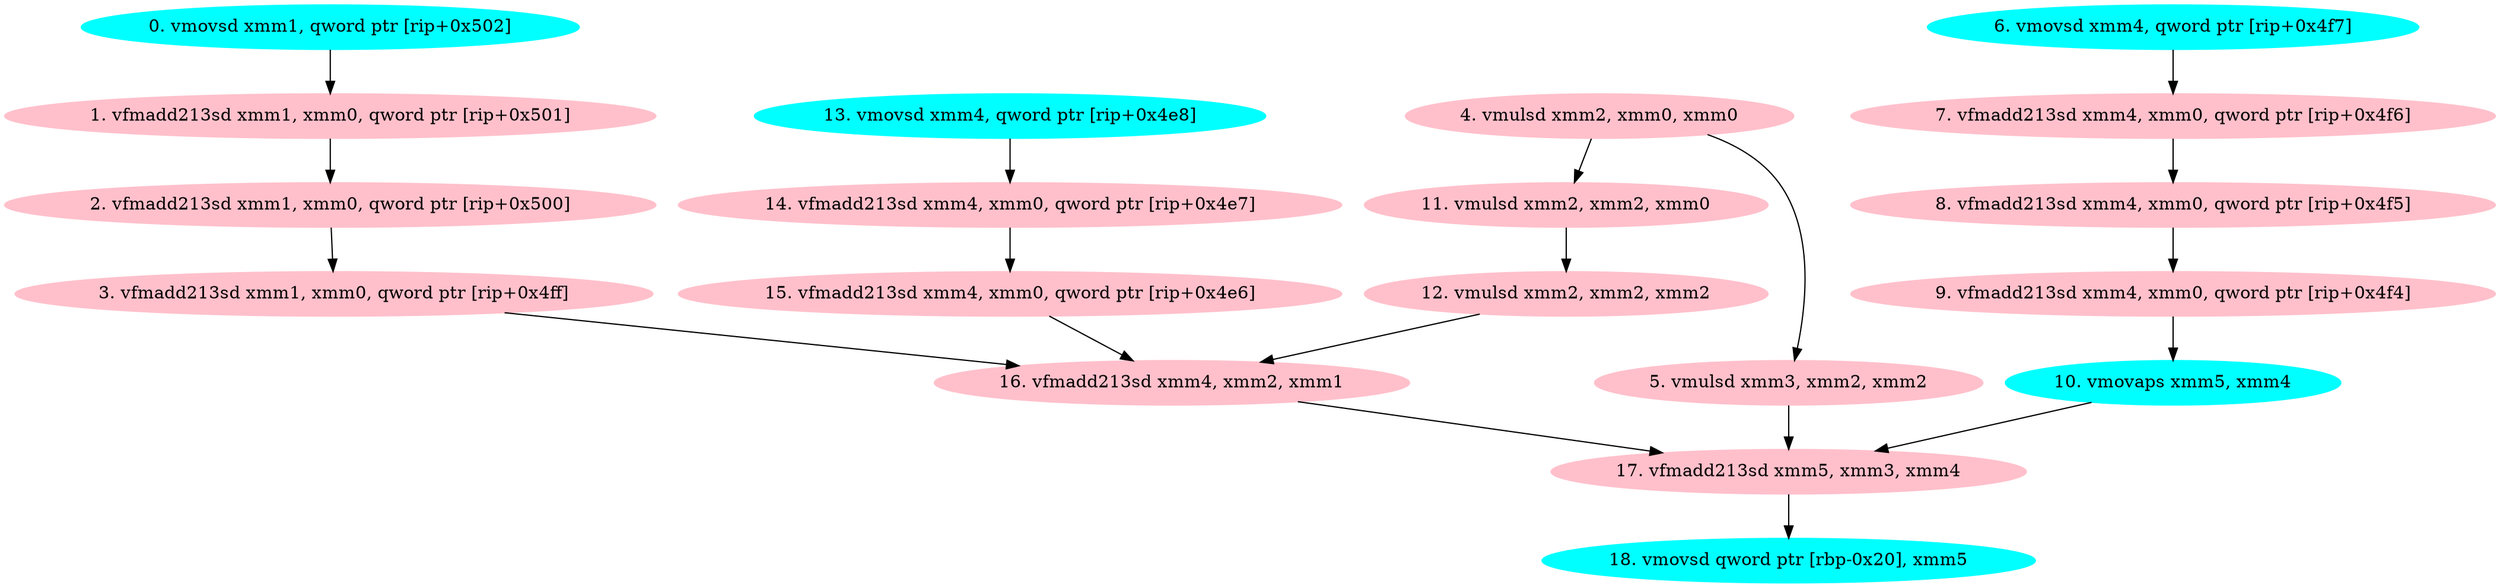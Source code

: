 digraph IacaAnalysisGraph{
0 [label="0. vmovsd xmm1, qword ptr [rip+0x502]", style=filled, color=cyan]
1 [label="1. vfmadd213sd xmm1, xmm0, qword ptr [rip+0x501]", style=filled, color=pink]
2 [label="2. vfmadd213sd xmm1, xmm0, qword ptr [rip+0x500]", style=filled, color=pink]
3 [label="3. vfmadd213sd xmm1, xmm0, qword ptr [rip+0x4ff]", style=filled, color=pink]
4 [label="4. vmulsd xmm2, xmm0, xmm0", style=filled, color=pink]
5 [label="5. vmulsd xmm3, xmm2, xmm2", style=filled, color=pink]
6 [label="6. vmovsd xmm4, qword ptr [rip+0x4f7]", style=filled, color=cyan]
7 [label="7. vfmadd213sd xmm4, xmm0, qword ptr [rip+0x4f6]", style=filled, color=pink]
8 [label="8. vfmadd213sd xmm4, xmm0, qword ptr [rip+0x4f5]", style=filled, color=pink]
9 [label="9. vfmadd213sd xmm4, xmm0, qword ptr [rip+0x4f4]", style=filled, color=pink]
10 [label="10. vmovaps xmm5, xmm4", style=filled, color=cyan]
11 [label="11. vmulsd xmm2, xmm2, xmm0", style=filled, color=pink]
12 [label="12. vmulsd xmm2, xmm2, xmm2", style=filled, color=pink]
13 [label="13. vmovsd xmm4, qword ptr [rip+0x4e8]", style=filled, color=cyan]
14 [label="14. vfmadd213sd xmm4, xmm0, qword ptr [rip+0x4e7]", style=filled, color=pink]
15 [label="15. vfmadd213sd xmm4, xmm0, qword ptr [rip+0x4e6]", style=filled, color=pink]
16 [label="16. vfmadd213sd xmm4, xmm2, xmm1", style=filled, color=pink]
17 [label="17. vfmadd213sd xmm5, xmm3, xmm4", style=filled, color=pink]
18 [label="18. vmovsd qword ptr [rbp-0x20], xmm5", style=filled, color=cyan]
0 -> 1
1 -> 2
2 -> 3
4 -> 5
6 -> 7
7 -> 8
8 -> 9
9 -> 10
4 -> 11
11 -> 12
13 -> 14
14 -> 15
3 -> 16
12 -> 16
15 -> 16
16 -> 17
5 -> 17
10 -> 17
17 -> 18
}
